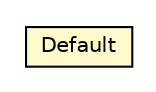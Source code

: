 #!/usr/local/bin/dot
#
# Class diagram 
# Generated by UMLGraph version R5_6-24-gf6e263 (http://www.umlgraph.org/)
#

digraph G {
	edge [fontname="Helvetica",fontsize=10,labelfontname="Helvetica",labelfontsize=10];
	node [fontname="Helvetica",fontsize=10,shape=plaintext];
	nodesep=0.25;
	ranksep=0.5;
	// io.werval.controllers.Default
	c13753 [label=<<table title="io.werval.controllers.Default" border="0" cellborder="1" cellspacing="0" cellpadding="2" port="p" bgcolor="lemonChiffon" href="./Default.html">
		<tr><td><table border="0" cellspacing="0" cellpadding="1">
<tr><td align="center" balign="center"> Default </td></tr>
		</table></td></tr>
		</table>>, URL="./Default.html", fontname="Helvetica", fontcolor="black", fontsize=10.0];
}

